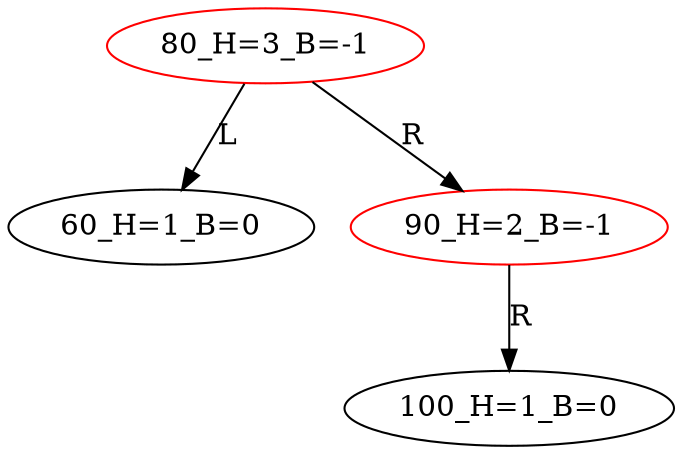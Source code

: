digraph BiTreeDelete {
"80_H=3_B=-1" -> {"60_H=1_B=0"} [label="L"]
"80_H=3_B=-1" -> {"90_H=2_B=-1"} [label="R"]
"90_H=2_B=-1" -> {"100_H=1_B=0"} [label="R"]
"80_H=3_B=-1" [color=red]
"60_H=1_B=0"
"90_H=2_B=-1" [color=red]
"100_H=1_B=0"
}
